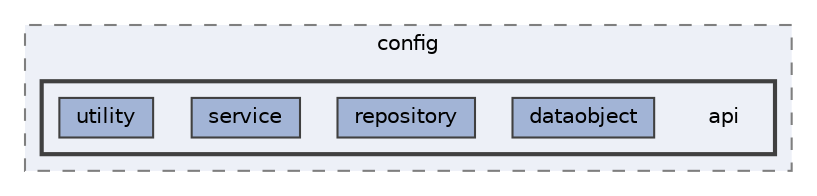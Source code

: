 digraph "repository/core/src/main/java/com/sterlite/cal/config/api"
{
 // LATEX_PDF_SIZE
  bgcolor="transparent";
  edge [fontname=Helvetica,fontsize=10,labelfontname=Helvetica,labelfontsize=10];
  node [fontname=Helvetica,fontsize=10,shape=box,height=0.2,width=0.4];
  compound=true
  subgraph clusterdir_7c5e0029c5f91903a5d54d4e5b777f46 {
    graph [ bgcolor="#edf0f7", pencolor="grey50", label="config", fontname=Helvetica,fontsize=10 style="filled,dashed", URL="dir_7c5e0029c5f91903a5d54d4e5b777f46.html",tooltip=""]
  subgraph clusterdir_a353b6383504f5f4bcf1f8efe19592f8 {
    graph [ bgcolor="#edf0f7", pencolor="grey25", label="", fontname=Helvetica,fontsize=10 style="filled,bold", URL="dir_a353b6383504f5f4bcf1f8efe19592f8.html",tooltip=""]
    dir_a353b6383504f5f4bcf1f8efe19592f8 [shape=plaintext, label="api"];
  dir_3981d961a4ebf0327eb2717aea7c5f06 [label="dataobject", fillcolor="#a2b4d6", color="grey25", style="filled", URL="dir_3981d961a4ebf0327eb2717aea7c5f06.html",tooltip=""];
  dir_91dafa900d57924f471255321b52d223 [label="repository", fillcolor="#a2b4d6", color="grey25", style="filled", URL="dir_91dafa900d57924f471255321b52d223.html",tooltip=""];
  dir_60021a26994cbd116b9fd97b4a98c60a [label="service", fillcolor="#a2b4d6", color="grey25", style="filled", URL="dir_60021a26994cbd116b9fd97b4a98c60a.html",tooltip=""];
  dir_c8d9c3258b1bf557aeac058b3e6efdf9 [label="utility", fillcolor="#a2b4d6", color="grey25", style="filled", URL="dir_c8d9c3258b1bf557aeac058b3e6efdf9.html",tooltip=""];
  }
  }
}
